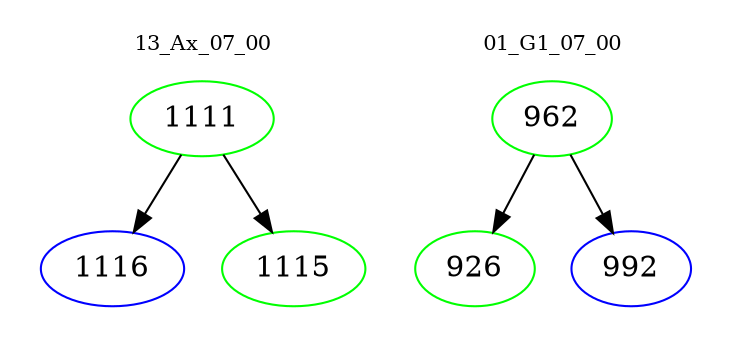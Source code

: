 digraph{
subgraph cluster_0 {
color = white
label = "13_Ax_07_00";
fontsize=10;
T0_1111 [label="1111", color="green"]
T0_1111 -> T0_1116 [color="black"]
T0_1116 [label="1116", color="blue"]
T0_1111 -> T0_1115 [color="black"]
T0_1115 [label="1115", color="green"]
}
subgraph cluster_1 {
color = white
label = "01_G1_07_00";
fontsize=10;
T1_962 [label="962", color="green"]
T1_962 -> T1_926 [color="black"]
T1_926 [label="926", color="green"]
T1_962 -> T1_992 [color="black"]
T1_992 [label="992", color="blue"]
}
}
